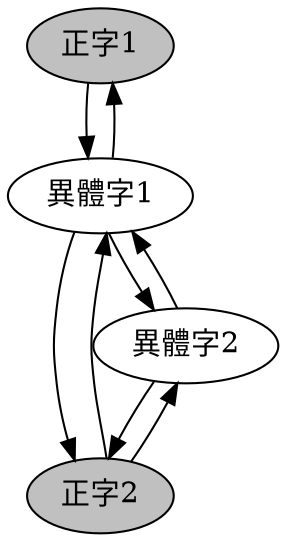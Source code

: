 digraph G {
    正字1 [fillcolor=grey, style=filled, pos="0.25,1!"]
    正字2 [fillcolor=grey, style=filled, pos="1.5,1!"]
    異體字1 [pos="0,0!"]
    異體字2 [pos="1.75,0!"]
    正字1 -> 異體字1
    正字2 -> 異體字1
    正字2 -> 異體字2
    異體字1 -> 正字1
    異體字1 -> 正字2
    異體字1 -> 異體字2
    異體字2 -> 異體字1
    異體字2 -> 正字2
}
